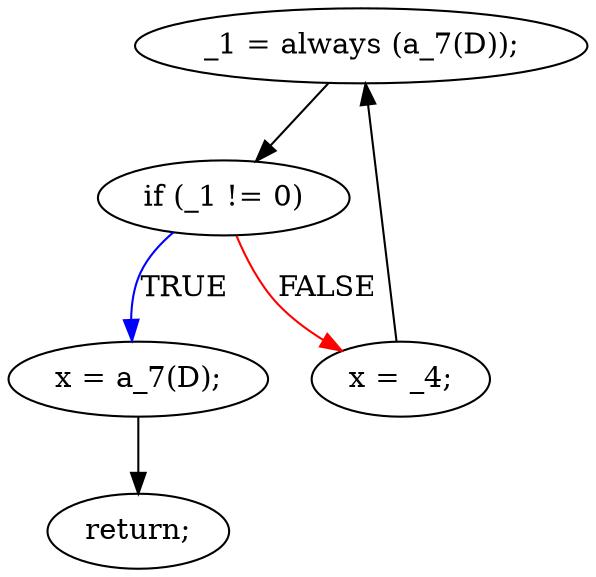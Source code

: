 digraph { // mcdc010b
    A2 [label="_1 = always (a_7(D));"];
    A3 [label="if (_1 != 0)"];
    A4 [label="x = a_7(D);"];
    A5 [label="x = _4;"];
    A6 [label="return;"];
    A2 -> A3 [label="", color="black"];
    A3 -> A4 [label="TRUE", color="blue"];
    A3 -> A5 [label="FALSE", color="red"];
    A4 -> A6 [label="", color="black"];
    A5 -> A2 [label="", color="black"];
}
